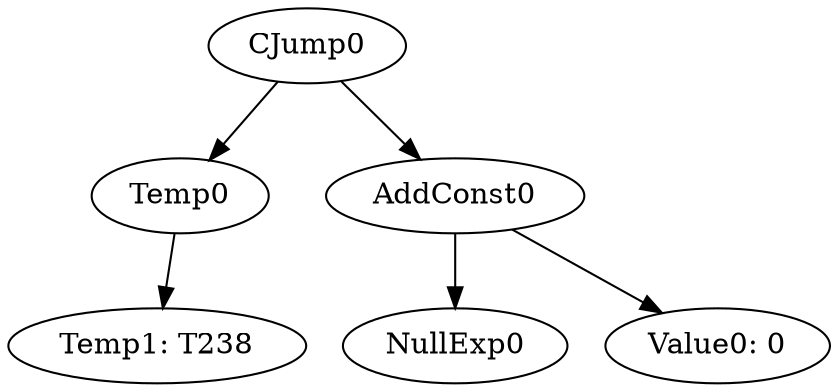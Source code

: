 digraph {
	ordering = out;
	CJump0 -> Temp0;
	CJump0 -> AddConst0;
	AddConst0 -> NullExp0;
	AddConst0 -> "Value0: 0";
	Temp0 -> "Temp1: T238";
}

